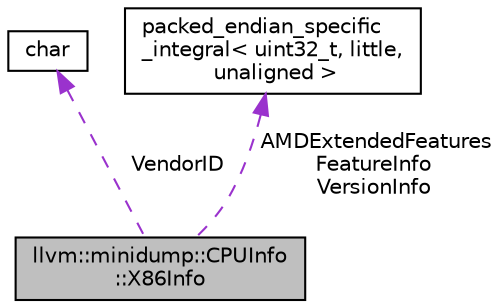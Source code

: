digraph "llvm::minidump::CPUInfo::X86Info"
{
 // LATEX_PDF_SIZE
  bgcolor="transparent";
  edge [fontname="Helvetica",fontsize="10",labelfontname="Helvetica",labelfontsize="10"];
  node [fontname="Helvetica",fontsize="10",shape="box"];
  Node1 [label="llvm::minidump::CPUInfo\l::X86Info",height=0.2,width=0.4,color="black", fillcolor="grey75", style="filled", fontcolor="black",tooltip=" "];
  Node2 -> Node1 [dir="back",color="darkorchid3",fontsize="10",style="dashed",label=" VendorID" ,fontname="Helvetica"];
  Node2 [label="char",height=0.2,width=0.4,color="black",URL="$classchar.html",tooltip=" "];
  Node3 -> Node1 [dir="back",color="darkorchid3",fontsize="10",style="dashed",label=" AMDExtendedFeatures\nFeatureInfo\nVersionInfo" ,fontname="Helvetica"];
  Node3 [label="packed_endian_specific\l_integral\< uint32_t, little,\l unaligned \>",height=0.2,width=0.4,color="black",tooltip=" "];
}
